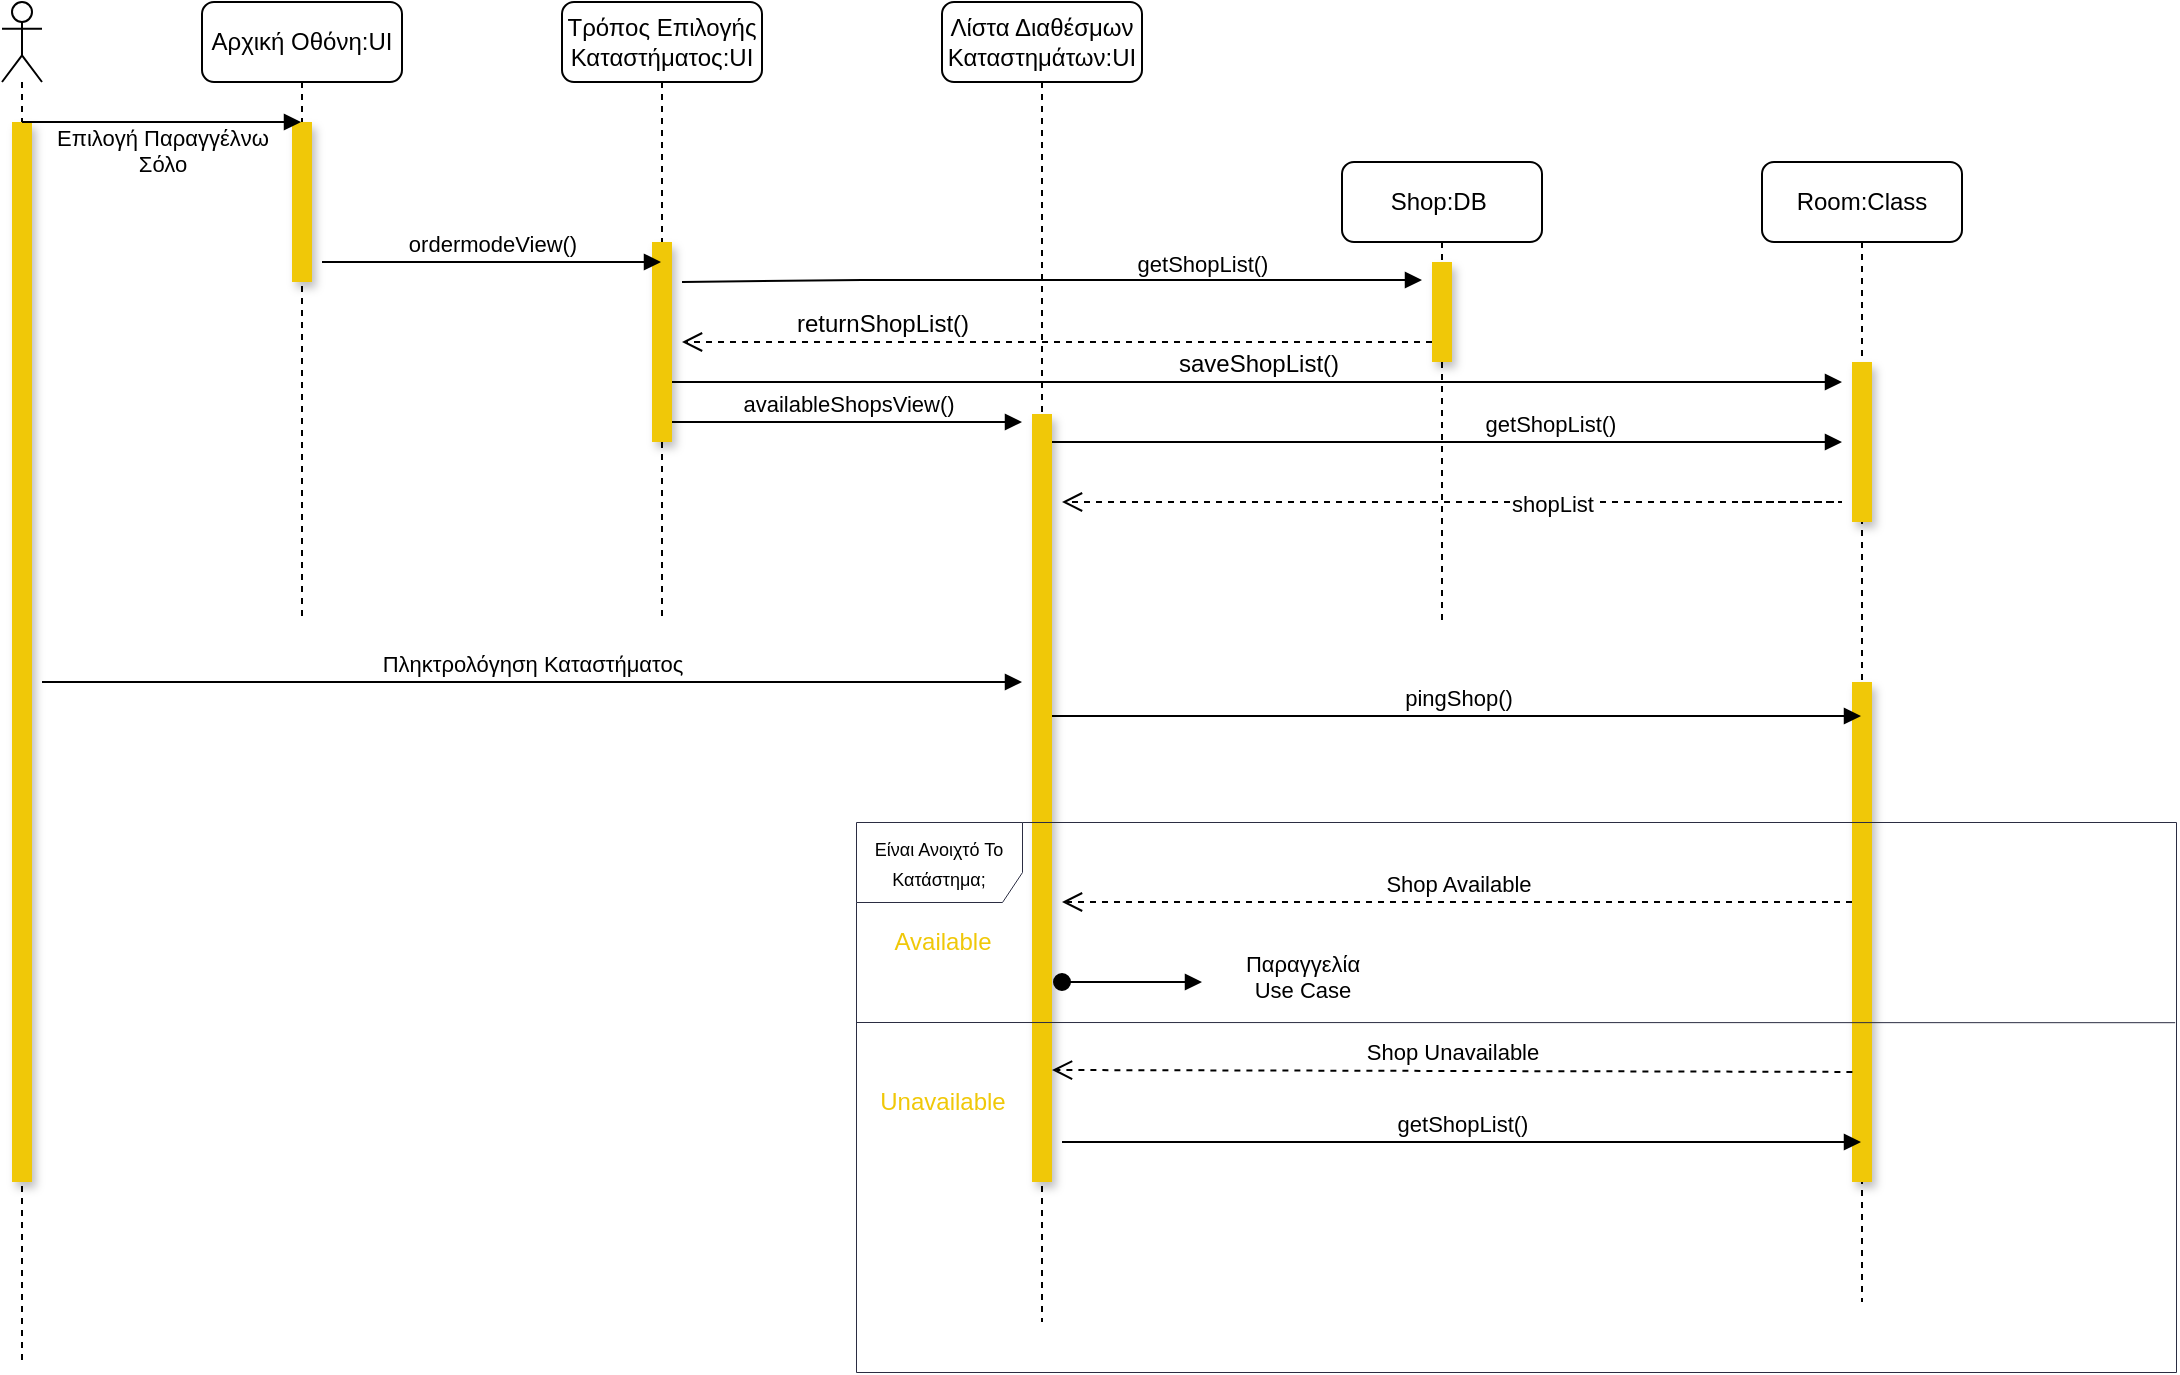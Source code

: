 <mxfile version="18.2.0" type="device"><diagram id="0T6sqOFLT5lEFxWPPn0o" name="Page-1"><mxGraphModel dx="1483" dy="827" grid="1" gridSize="10" guides="1" tooltips="1" connect="1" arrows="1" fold="1" page="1" pageScale="1" pageWidth="1654" pageHeight="1169" math="0" shadow="0"><root><mxCell id="0"/><mxCell id="1" parent="0"/><mxCell id="lX3pRINOpExS2PEqY4n3-2" value="Αρχική Οθόνη:UI" style="shape=umlLifeline;perimeter=lifelinePerimeter;whiteSpace=wrap;html=1;container=1;collapsible=0;recursiveResize=0;outlineConnect=0;rounded=1;" parent="1" vertex="1"><mxGeometry x="170" y="50" width="100" height="310" as="geometry"/></mxCell><mxCell id="lX3pRINOpExS2PEqY4n3-9" value="" style="html=1;points=[];perimeter=orthogonalPerimeter;rounded=0;shadow=1;fillColor=#F0C808;strokeColor=none;" parent="lX3pRINOpExS2PEqY4n3-2" vertex="1"><mxGeometry x="45" y="60" width="10" height="80" as="geometry"/></mxCell><mxCell id="lX3pRINOpExS2PEqY4n3-3" value="Τρόπος Επιλογής Καταστήματος:UI" style="shape=umlLifeline;perimeter=lifelinePerimeter;whiteSpace=wrap;html=1;container=1;collapsible=0;recursiveResize=0;outlineConnect=0;rounded=1;" parent="1" vertex="1"><mxGeometry x="350" y="50" width="100" height="310" as="geometry"/></mxCell><mxCell id="VzVvE03GX5xlb7CkLcJw-18" value="saveShopList()" style="html=1;verticalAlign=bottom;endArrow=block;rounded=0;fontSize=12;fontColor=#000000;" parent="lX3pRINOpExS2PEqY4n3-3" edge="1"><mxGeometry width="80" relative="1" as="geometry"><mxPoint x="55" y="190" as="sourcePoint"/><mxPoint x="640" y="190" as="targetPoint"/></mxGeometry></mxCell><mxCell id="lX3pRINOpExS2PEqY4n3-11" value="" style="html=1;points=[];perimeter=orthogonalPerimeter;rounded=0;shadow=1;fillColor=#F0C808;strokeColor=none;" parent="lX3pRINOpExS2PEqY4n3-3" vertex="1"><mxGeometry x="45" y="120" width="10" height="100" as="geometry"/></mxCell><mxCell id="lX3pRINOpExS2PEqY4n3-14" value="availableShopsView()" style="html=1;verticalAlign=bottom;endArrow=block;rounded=0;" parent="lX3pRINOpExS2PEqY4n3-3" edge="1"><mxGeometry width="80" relative="1" as="geometry"><mxPoint x="55" y="210" as="sourcePoint"/><mxPoint x="230" y="210" as="targetPoint"/></mxGeometry></mxCell><mxCell id="lX3pRINOpExS2PEqY4n3-4" value="Room:Class" style="shape=umlLifeline;perimeter=lifelinePerimeter;whiteSpace=wrap;html=1;container=1;collapsible=0;recursiveResize=0;outlineConnect=0;rounded=1;" parent="1" vertex="1"><mxGeometry x="950" y="130" width="100" height="570" as="geometry"/></mxCell><mxCell id="VzVvE03GX5xlb7CkLcJw-5" value="" style="html=1;points=[];perimeter=orthogonalPerimeter;fillColor=#F0C808;shadow=1;strokeColor=none;" parent="lX3pRINOpExS2PEqY4n3-4" vertex="1"><mxGeometry x="45" y="260" width="10" height="250" as="geometry"/></mxCell><mxCell id="VzVvE03GX5xlb7CkLcJw-9" value="Shop Available" style="html=1;verticalAlign=bottom;endArrow=open;dashed=1;endSize=8;rounded=0;" parent="lX3pRINOpExS2PEqY4n3-4" edge="1"><mxGeometry relative="1" as="geometry"><mxPoint x="45" y="370" as="sourcePoint"/><mxPoint x="-350" y="370" as="targetPoint"/></mxGeometry></mxCell><mxCell id="VzVvE03GX5xlb7CkLcJw-19" value="" style="html=1;points=[];perimeter=orthogonalPerimeter;shadow=1;fontSize=12;fontColor=#000000;fillColor=#F0C808;strokeColor=none;" parent="lX3pRINOpExS2PEqY4n3-4" vertex="1"><mxGeometry x="45" y="100" width="10" height="80" as="geometry"/></mxCell><mxCell id="lX3pRINOpExS2PEqY4n3-5" value="Shop:DB&amp;nbsp;" style="shape=umlLifeline;perimeter=lifelinePerimeter;whiteSpace=wrap;html=1;container=1;collapsible=0;recursiveResize=0;outlineConnect=0;rounded=1;" parent="1" vertex="1"><mxGeometry x="740" y="130" width="100" height="230" as="geometry"/></mxCell><mxCell id="VzVvE03GX5xlb7CkLcJw-17" value="&lt;font color=&quot;#000000&quot;&gt;returnShopList()&lt;/font&gt;" style="html=1;verticalAlign=bottom;endArrow=open;dashed=1;endSize=8;rounded=0;fontSize=12;fontColor=#F0C808;" parent="lX3pRINOpExS2PEqY4n3-5" edge="1"><mxGeometry x="0.467" relative="1" as="geometry"><mxPoint x="45" y="90" as="sourcePoint"/><mxPoint x="-330" y="90" as="targetPoint"/><mxPoint as="offset"/></mxGeometry></mxCell><mxCell id="VzVvE03GX5xlb7CkLcJw-1" value="" style="html=1;points=[];perimeter=orthogonalPerimeter;fillColor=#F0C808;shadow=1;strokeColor=none;" parent="lX3pRINOpExS2PEqY4n3-5" vertex="1"><mxGeometry x="45" y="50" width="10" height="50" as="geometry"/></mxCell><mxCell id="lX3pRINOpExS2PEqY4n3-6" value="Λίστα Διαθέσμων Καταστημάτων:UI" style="shape=umlLifeline;perimeter=lifelinePerimeter;whiteSpace=wrap;html=1;container=1;collapsible=0;recursiveResize=0;outlineConnect=0;rounded=1;" parent="1" vertex="1"><mxGeometry x="540" y="50" width="100" height="660" as="geometry"/></mxCell><mxCell id="VzVvE03GX5xlb7CkLcJw-4" value="getShopList()" style="html=1;verticalAlign=bottom;endArrow=block;rounded=0;" parent="lX3pRINOpExS2PEqY4n3-6" edge="1"><mxGeometry x="0.261" width="80" relative="1" as="geometry"><mxPoint x="55" y="220" as="sourcePoint"/><mxPoint x="450" y="220" as="targetPoint"/><mxPoint as="offset"/></mxGeometry></mxCell><mxCell id="lX3pRINOpExS2PEqY4n3-13" value="" style="html=1;points=[];perimeter=orthogonalPerimeter;rounded=0;shadow=1;fillColor=#F0C808;strokeColor=none;" parent="lX3pRINOpExS2PEqY4n3-6" vertex="1"><mxGeometry x="45" y="206" width="10" height="384" as="geometry"/></mxCell><mxCell id="VzVvE03GX5xlb7CkLcJw-8" value="pingShop()" style="html=1;verticalAlign=bottom;endArrow=block;rounded=0;" parent="lX3pRINOpExS2PEqY4n3-6" edge="1"><mxGeometry width="80" relative="1" as="geometry"><mxPoint x="55" y="357" as="sourcePoint"/><mxPoint x="459.5" y="357" as="targetPoint"/></mxGeometry></mxCell><mxCell id="VzVvE03GX5xlb7CkLcJw-11" value="Shop Unavailable" style="html=1;verticalAlign=bottom;endArrow=open;dashed=1;endSize=8;rounded=0;entryX=0.98;entryY=0.708;entryDx=0;entryDy=0;entryPerimeter=0;" parent="lX3pRINOpExS2PEqY4n3-6" edge="1"><mxGeometry relative="1" as="geometry"><mxPoint x="455.2" y="534.96" as="sourcePoint"/><mxPoint x="55" y="534" as="targetPoint"/></mxGeometry></mxCell><mxCell id="VzVvE03GX5xlb7CkLcJw-12" value="getShopList()" style="html=1;verticalAlign=bottom;endArrow=block;rounded=0;" parent="lX3pRINOpExS2PEqY4n3-6" target="lX3pRINOpExS2PEqY4n3-4" edge="1"><mxGeometry width="80" relative="1" as="geometry"><mxPoint x="60" y="570" as="sourcePoint"/><mxPoint x="140" y="570" as="targetPoint"/></mxGeometry></mxCell><mxCell id="lX3pRINOpExS2PEqY4n3-7" value="" style="shape=umlLifeline;participant=umlActor;perimeter=lifelinePerimeter;whiteSpace=wrap;html=1;container=1;collapsible=0;recursiveResize=0;verticalAlign=top;spacingTop=36;outlineConnect=0;rounded=1;" parent="1" vertex="1"><mxGeometry x="70" y="50" width="20" height="680" as="geometry"/></mxCell><mxCell id="lX3pRINOpExS2PEqY4n3-8" value="" style="html=1;points=[];perimeter=orthogonalPerimeter;rounded=0;fillColor=#F0C808;strokeColor=none;shadow=1;" parent="lX3pRINOpExS2PEqY4n3-7" vertex="1"><mxGeometry x="5" y="60" width="10" height="530" as="geometry"/></mxCell><mxCell id="lX3pRINOpExS2PEqY4n3-10" value="Επιλογή Παραγγέλνω&lt;br&gt;Σόλο" style="html=1;verticalAlign=bottom;endArrow=block;rounded=0;" parent="1" target="lX3pRINOpExS2PEqY4n3-2" edge="1"><mxGeometry x="0.004" y="-30" width="80" relative="1" as="geometry"><mxPoint x="80" y="110" as="sourcePoint"/><mxPoint x="160" y="110" as="targetPoint"/><mxPoint as="offset"/></mxGeometry></mxCell><mxCell id="lX3pRINOpExS2PEqY4n3-12" value="ordermodeView()" style="html=1;verticalAlign=bottom;endArrow=block;rounded=0;" parent="1" target="lX3pRINOpExS2PEqY4n3-3" edge="1"><mxGeometry width="80" relative="1" as="geometry"><mxPoint x="230" y="180" as="sourcePoint"/><mxPoint x="300" y="180" as="targetPoint"/></mxGeometry></mxCell><mxCell id="lX3pRINOpExS2PEqY4n3-15" value="Πληκτρολόγηση Καταστήματος" style="html=1;verticalAlign=bottom;endArrow=block;rounded=0;" parent="1" edge="1"><mxGeometry width="80" relative="1" as="geometry"><mxPoint x="90" y="390" as="sourcePoint"/><mxPoint x="580" y="390" as="targetPoint"/></mxGeometry></mxCell><mxCell id="VzVvE03GX5xlb7CkLcJw-2" value="getShopList()" style="html=1;verticalAlign=bottom;endArrow=block;rounded=0;" parent="1" edge="1"><mxGeometry x="0.405" y="-1" width="80" relative="1" as="geometry"><mxPoint x="410" y="190" as="sourcePoint"/><mxPoint x="780" y="189" as="targetPoint"/><Array as="points"><mxPoint x="500" y="189"/></Array><mxPoint as="offset"/></mxGeometry></mxCell><mxCell id="VzVvE03GX5xlb7CkLcJw-7" value="shopList" style="html=1;verticalAlign=bottom;endArrow=open;dashed=1;endSize=8;rounded=0;" parent="1" edge="1"><mxGeometry x="-0.112" y="10" relative="1" as="geometry"><mxPoint x="940" y="300" as="sourcePoint"/><mxPoint x="600" y="300" as="targetPoint"/><Array as="points"><mxPoint x="990" y="300"/></Array><mxPoint as="offset"/></mxGeometry></mxCell><mxCell id="VzVvE03GX5xlb7CkLcJw-10" value="Παραγγελία&lt;br&gt;Use Case" style="html=1;verticalAlign=bottom;startArrow=oval;startFill=1;endArrow=block;startSize=8;rounded=0;" parent="1" edge="1"><mxGeometry x="1" y="-52" width="60" relative="1" as="geometry"><mxPoint x="600" y="540" as="sourcePoint"/><mxPoint x="670" y="540" as="targetPoint"/><mxPoint x="50" y="-39" as="offset"/></mxGeometry></mxCell><mxCell id="VzVvE03GX5xlb7CkLcJw-14" value="&lt;font color=&quot;#f0c808&quot; style=&quot;font-size: 12px;&quot;&gt;Available&lt;/font&gt;" style="text;html=1;align=center;verticalAlign=middle;resizable=0;points=[];autosize=1;strokeColor=none;fillColor=none;fontSize=7;" parent="1" vertex="1"><mxGeometry x="510" y="510" width="60" height="20" as="geometry"/></mxCell><mxCell id="VzVvE03GX5xlb7CkLcJw-16" value="Unavailable" style="text;html=1;align=center;verticalAlign=middle;resizable=0;points=[];autosize=1;strokeColor=none;fillColor=none;fontSize=12;fontColor=#F0C808;" parent="1" vertex="1"><mxGeometry x="500" y="590" width="80" height="20" as="geometry"/></mxCell><mxCell id="VzVvE03GX5xlb7CkLcJw-22" value="" style="endArrow=none;html=1;rounded=0;fontSize=12;fontColor=#000000;entryX=0.999;entryY=0.364;entryDx=0;entryDy=0;entryPerimeter=0;strokeWidth=0.5;strokeColor=#2B2D42;" parent="1" target="VzVvE03GX5xlb7CkLcJw-13" edge="1"><mxGeometry width="50" height="50" relative="1" as="geometry"><mxPoint x="497" y="560" as="sourcePoint"/><mxPoint x="547" y="510" as="targetPoint"/></mxGeometry></mxCell><mxCell id="VzVvE03GX5xlb7CkLcJw-13" value="&lt;font style=&quot;font-size: 9px;&quot;&gt;Είναι Ανοιχτό Το Κατάστημα;&lt;/font&gt;" style="shape=umlFrame;whiteSpace=wrap;html=1;shadow=0;fillColor=#FFFFFF;width=83;height=40;strokeWidth=0.5;strokeColor=#2B2D42;" parent="1" vertex="1"><mxGeometry x="497" y="460" width="660" height="275" as="geometry"/></mxCell></root></mxGraphModel></diagram></mxfile>